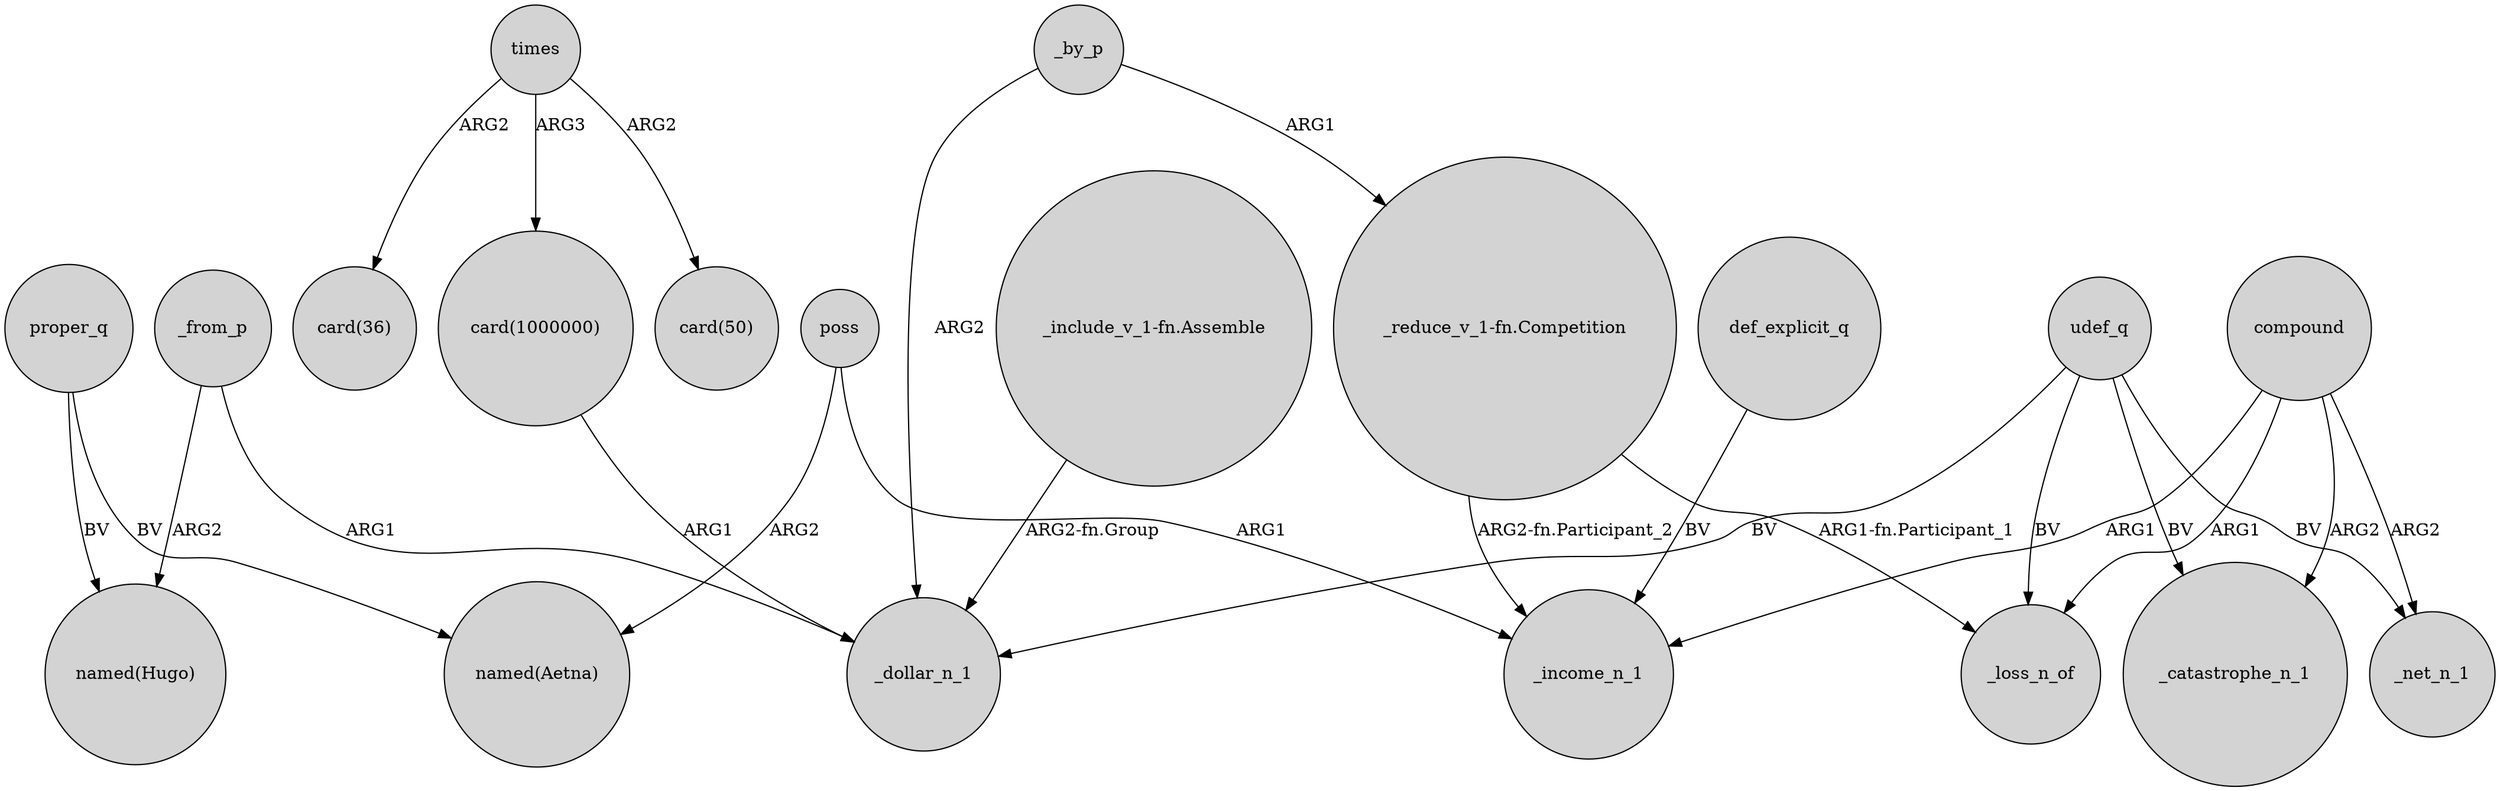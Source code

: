 digraph {
	node [shape=circle style=filled]
	poss -> "named(Aetna)" [label=ARG2]
	compound -> _net_n_1 [label=ARG2]
	times -> "card(50)" [label=ARG2]
	_from_p -> _dollar_n_1 [label=ARG1]
	times -> "card(36)" [label=ARG2]
	times -> "card(1000000)" [label=ARG3]
	proper_q -> "named(Hugo)" [label=BV]
	_from_p -> "named(Hugo)" [label=ARG2]
	proper_q -> "named(Aetna)" [label=BV]
	"_include_v_1-fn.Assemble" -> _dollar_n_1 [label="ARG2-fn.Group"]
	def_explicit_q -> _income_n_1 [label=BV]
	compound -> _loss_n_of [label=ARG1]
	compound -> _income_n_1 [label=ARG1]
	poss -> _income_n_1 [label=ARG1]
	udef_q -> _net_n_1 [label=BV]
	udef_q -> _loss_n_of [label=BV]
	udef_q -> _dollar_n_1 [label=BV]
	"card(1000000)" -> _dollar_n_1 [label=ARG1]
	compound -> _catastrophe_n_1 [label=ARG2]
	"_reduce_v_1-fn.Competition" -> _income_n_1 [label="ARG2-fn.Participant_2"]
	udef_q -> _catastrophe_n_1 [label=BV]
	_by_p -> _dollar_n_1 [label=ARG2]
	"_reduce_v_1-fn.Competition" -> _loss_n_of [label="ARG1-fn.Participant_1"]
	_by_p -> "_reduce_v_1-fn.Competition" [label=ARG1]
}
